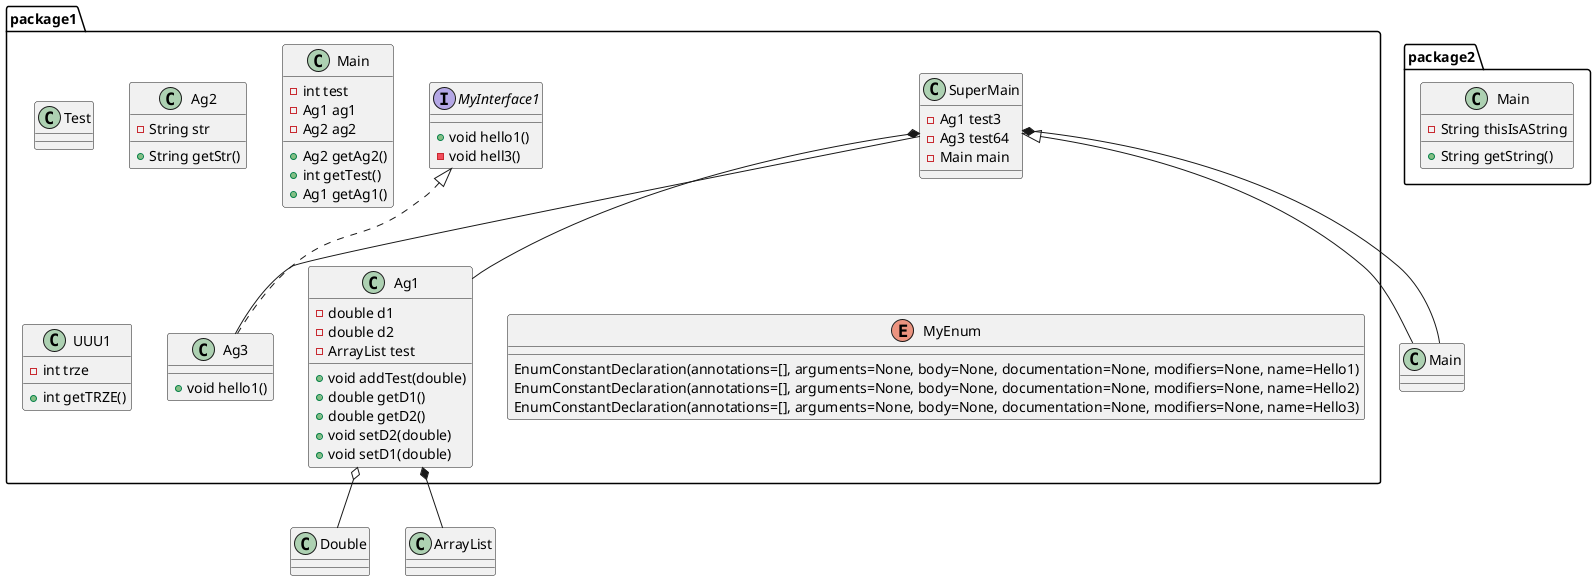 @startuml
package package1 {
 class Ag1 {
  - double d1
  - double d2
  - ArrayList test
  + void addTest(double)
  + double getD1()
  + double getD2()
  + void setD2(double)
  + void setD1(double)
 }
 class Test {
 }
 class Ag2 {
  - String str
  + String getStr()
 }
 class Ag3 {
  + void hello1()
 }
 class Main {
  - int test
  - Ag1 ag1
  - Ag2 ag2
  + Ag2 getAg2()
  + int getTest()
  + Ag1 getAg1()
 }
 class SuperMain {
  - Ag1 test3
  - Ag3 test64
  - Main main
 }
 class UUU1 {
  - int trze
  + int getTRZE()
 }
 interface MyInterface1 {
  + void hello1()
  - void hell3()
 }
 enum MyEnum {
  EnumConstantDeclaration(annotations=[], arguments=None, body=None, documentation=None, modifiers=None, name=Hello1)
  EnumConstantDeclaration(annotations=[], arguments=None, body=None, documentation=None, modifiers=None, name=Hello2)
  EnumConstantDeclaration(annotations=[], arguments=None, body=None, documentation=None, modifiers=None, name=Hello3)
 }
 }
package package2 {
 class Main {
  - String thisIsAString
  + String getString()
 }
 }
Ag1 o-- Double
Ag1 *-- ArrayList
MyInterface1 <|.. Ag3
SuperMain <|-- Main
SuperMain *-- Main
SuperMain *-- Ag1
SuperMain -- Ag3
@enduml